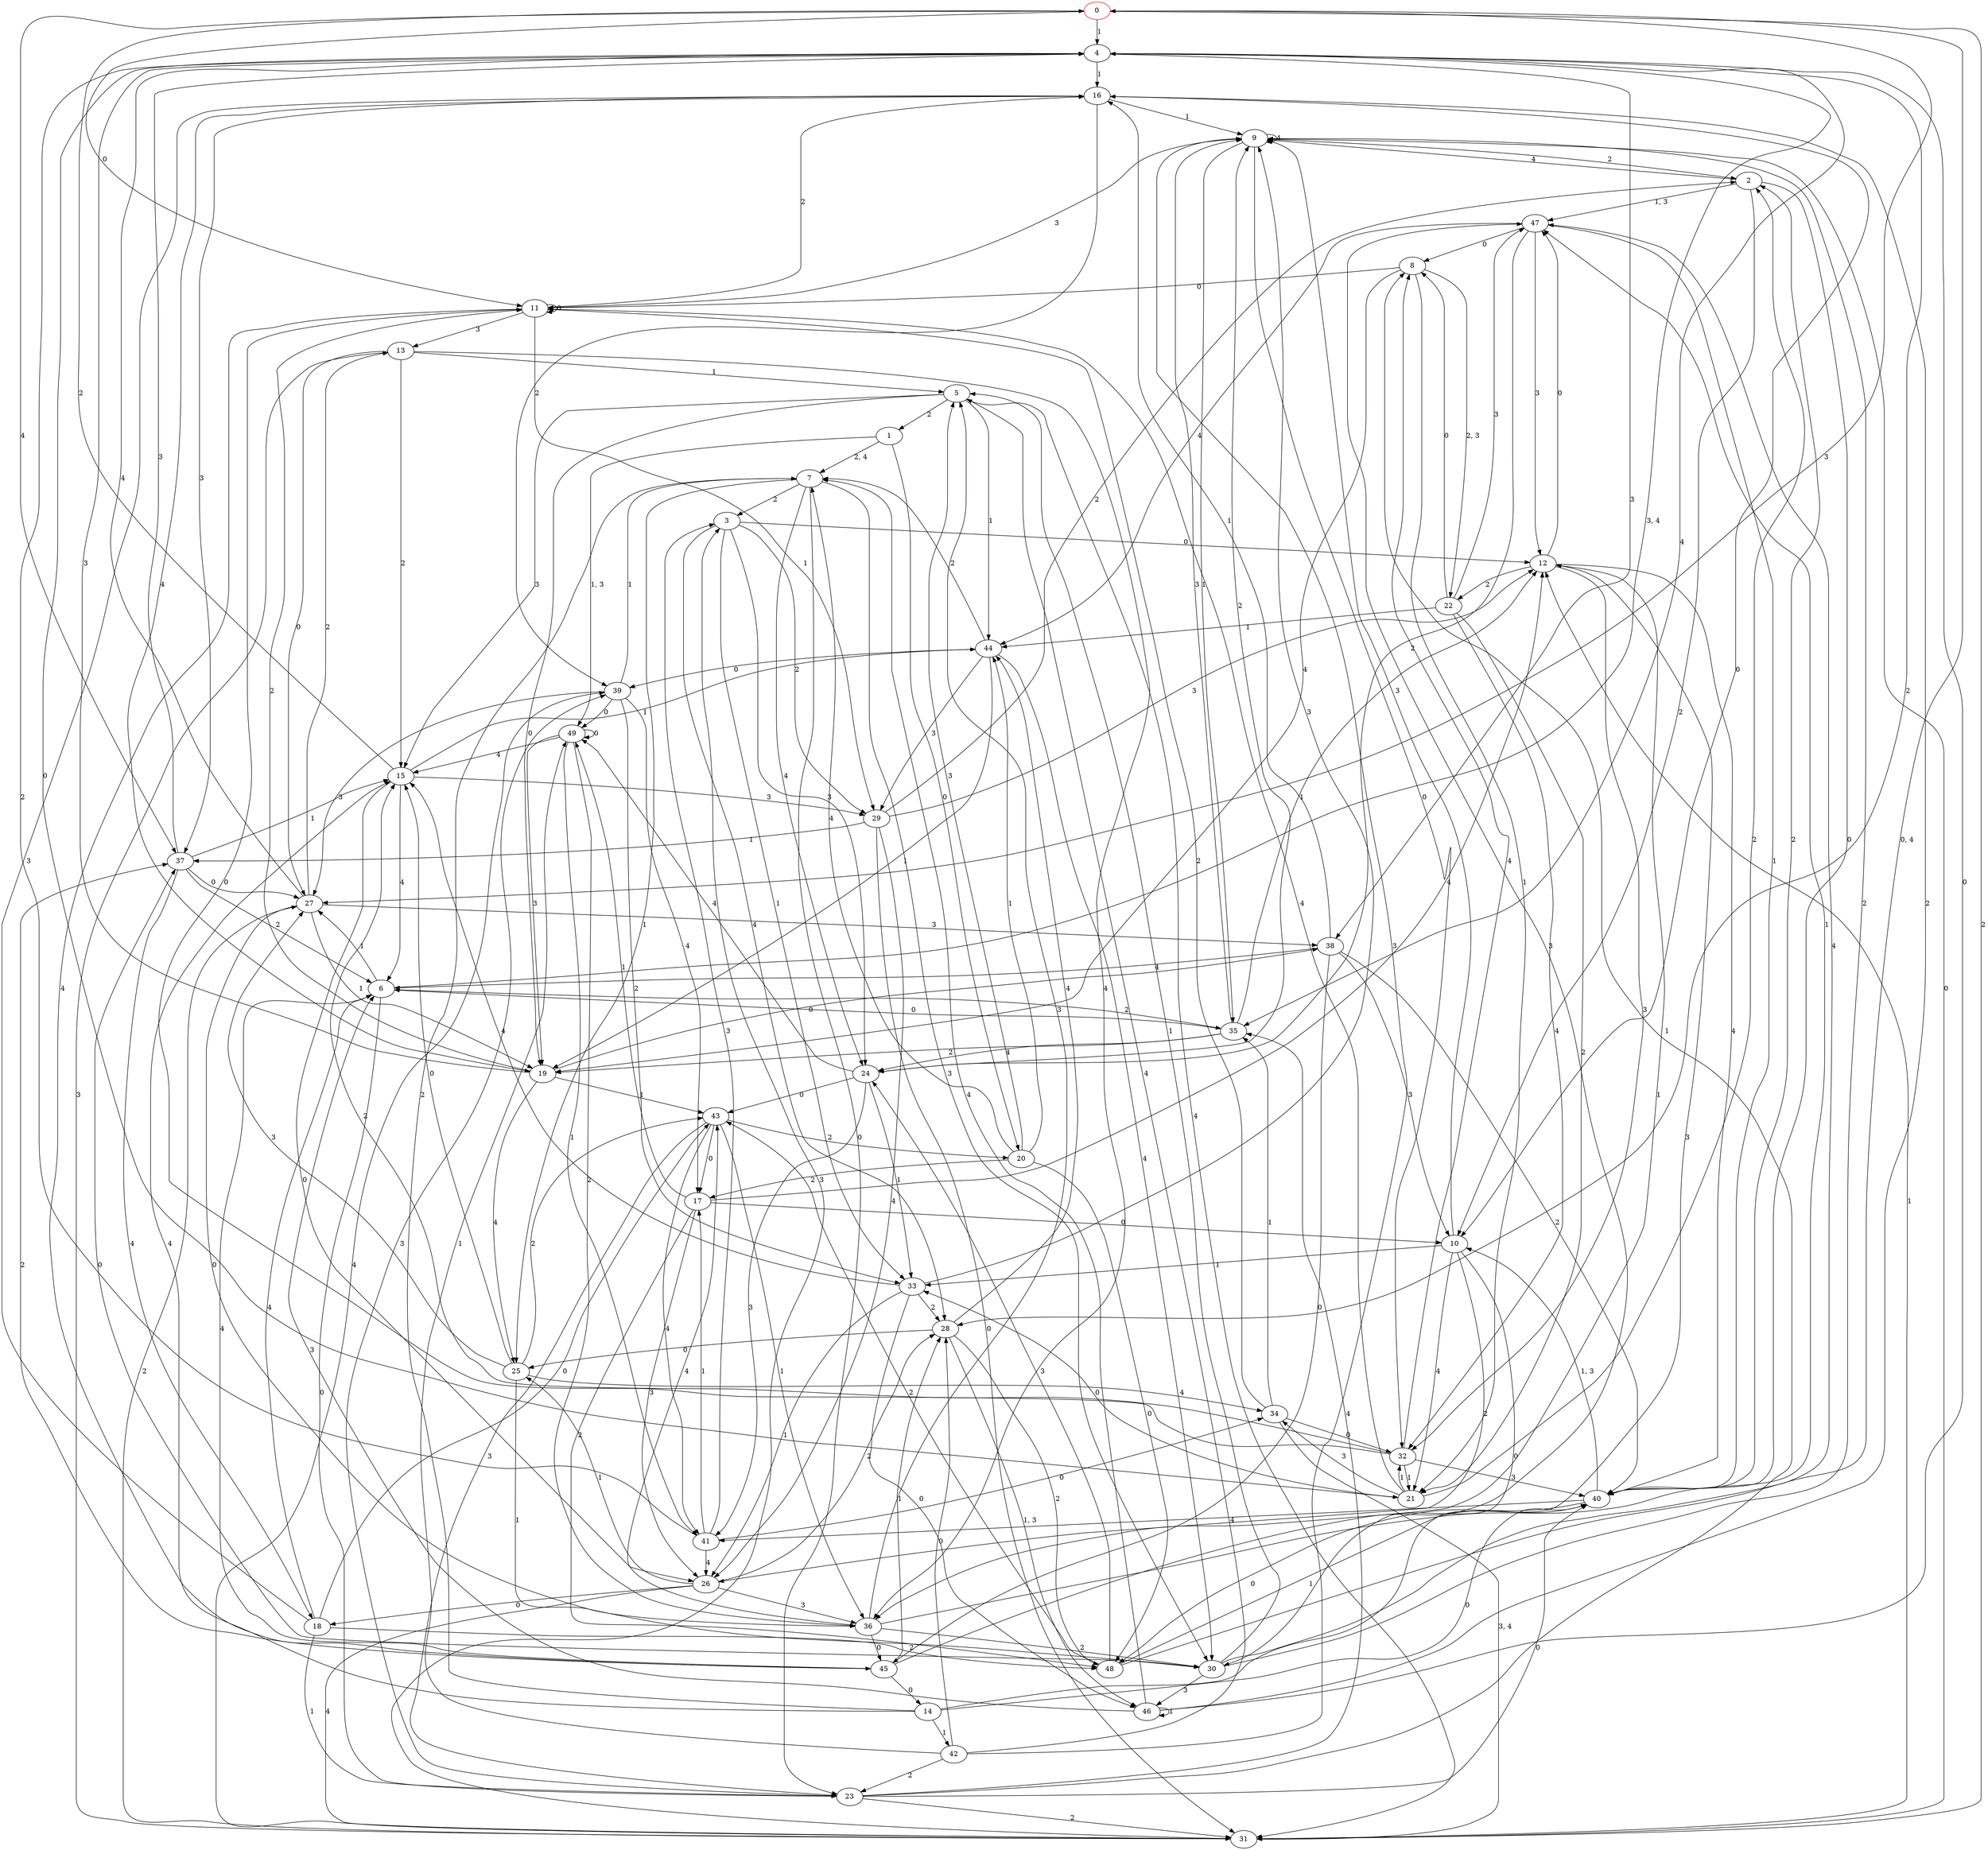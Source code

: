 digraph g {
0 [label= "0"] [color="red"];
1 [label= "1"];
2 [label= "2"];
3 [label= "3"];
4 [label= "4"];
5 [label= "5"];
6 [label= "6"];
7 [label= "7"];
8 [label= "8"];
9 [label= "9"];
10 [label= "10"];
11 [label= "11"];
12 [label= "12"];
13 [label= "13"];
14 [label= "14"];
15 [label= "15"];
16 [label= "16"];
17 [label= "17"];
18 [label= "18"];
19 [label= "19"];
20 [label= "20"];
21 [label= "21"];
22 [label= "22"];
23 [label= "23"];
24 [label= "24"];
25 [label= "25"];
26 [label= "26"];
27 [label= "27"];
28 [label= "28"];
29 [label= "29"];
30 [label= "30"];
31 [label= "31"];
32 [label= "32"];
33 [label= "33"];
34 [label= "34"];
35 [label= "35"];
36 [label= "36"];
37 [label= "37"];
38 [label= "38"];
39 [label= "39"];
40 [label= "40"];
41 [label= "41"];
42 [label= "42"];
43 [label= "43"];
44 [label= "44"];
45 [label= "45"];
46 [label= "46"];
47 [label= "47"];
48 [label= "48"];
49 [label= "49"];
0 -> 11[label= "0"];
0 -> 4[label= "1"];
0 -> 31[label= "2"];
0 -> 27[label= "3"];
0 -> 37[label= "4"];
1 -> 20[label= "0"];
2 -> 40[label= "0"];
2 -> 10[label= "2"];
2 -> 9[label= "4"];
3 -> 12[label= "0"];
3 -> 33[label= "1"];
3 -> 29[label= "2"];
3 -> 24[label= "3"];
3 -> 28[label= "4"];
4 -> 21[label= "0"];
4 -> 16[label= "1"];
4 -> 28[label= "2"];
4 -> 38[label= "3"];
4 -> 35[label= "4"];
5 -> 19[label= "0"];
5 -> 44[label= "1"];
5 -> 1[label= "2"];
5 -> 15[label= "3"];
5 -> 31[label= "4"];
6 -> 23[label= "0"];
6 -> 27[label= "1"];
6 -> 35[label= "2"];
7 -> 23[label= "0"];
7 -> 25[label= "1"];
7 -> 3[label= "2"];
7 -> 30[label= "3"];
7 -> 24[label= "4"];
8 -> 11[label= "0"];
8 -> 21[label= "1"];
8 -> 19[label= "4"];
9 -> 32[label= "0"];
9 -> 35[label= "1"];
9 -> 2[label= "2"];
9 -> 11[label= "3"];
9 -> 9[label= "4"];
10 -> 30[label= "0"];
10 -> 33[label= "1"];
10 -> 26[label= "2"];
10 -> 9[label= "3"];
10 -> 21[label= "4"];
11 -> 11[label= "0"];
11 -> 29[label= "1"];
11 -> 16[label= "2"];
11 -> 13[label= "3"];
11 -> 45[label= "4"];
12 -> 47[label= "0"];
12 -> 36[label= "1"];
12 -> 22[label= "2"];
12 -> 32[label= "3"];
12 -> 40[label= "4"];
13 -> 27[label= "0"];
13 -> 5[label= "1"];
13 -> 15[label= "2"];
13 -> 31[label= "3"];
13 -> 36[label= "4"];
14 -> 40[label= "0"];
14 -> 42[label= "1"];
14 -> 7[label= "2"];
14 -> 12[label= "3"];
14 -> 15[label= "4"];
15 -> 26[label= "0"];
15 -> 44[label= "1"];
15 -> 0[label= "2"];
15 -> 29[label= "3"];
15 -> 6[label= "4"];
16 -> 10[label= "0"];
16 -> 9[label= "1"];
16 -> 39[label= "2"];
16 -> 37[label= "3"];
16 -> 19[label= "4"];
17 -> 10[label= "0"];
17 -> 49[label= "1"];
17 -> 48[label= "2"];
17 -> 26[label= "3"];
17 -> 12[label= "4"];
18 -> 43[label= "0"];
18 -> 23[label= "1"];
18 -> 48[label= "2"];
18 -> 16[label= "3"];
18 -> 6[label= "4"];
19 -> 38[label= "0"];
19 -> 43[label= "1"];
19 -> 11[label= "2"];
19 -> 4[label= "3"];
19 -> 25[label= "4"];
20 -> 48[label= "0"];
20 -> 44[label= "1"];
20 -> 17[label= "2"];
20 -> 5[label= "3"];
20 -> 7[label= "4"];
21 -> 33[label= "0"];
21 -> 32[label= "1"];
21 -> 2[label= "2"];
21 -> 34[label= "3"];
21 -> 11[label= "4"];
22 -> 8[label= "0"];
22 -> 44[label= "1"];
22 -> 21[label= "2"];
22 -> 47[label= "3"];
22 -> 32[label= "4"];
23 -> 40[label= "0"];
23 -> 8[label= "1"];
23 -> 31[label= "2"];
23 -> 39[label= "3"];
23 -> 35[label= "4"];
24 -> 43[label= "0"];
24 -> 33[label= "1"];
24 -> 9[label= "2"];
24 -> 41[label= "3"];
24 -> 49[label= "4"];
25 -> 15[label= "0"];
25 -> 30[label= "1"];
25 -> 43[label= "2"];
25 -> 27[label= "3"];
25 -> 34[label= "4"];
26 -> 18[label= "0"];
26 -> 25[label= "1"];
26 -> 28[label= "2"];
26 -> 36[label= "3"];
26 -> 31[label= "4"];
27 -> 36[label= "0"];
27 -> 19[label= "1"];
27 -> 13[label= "2"];
27 -> 38[label= "3"];
27 -> 4[label= "4"];
28 -> 25[label= "0"];
28 -> 48[label= "2"];
28 -> 44[label= "4"];
29 -> 31[label= "0"];
29 -> 37[label= "1"];
29 -> 2[label= "2"];
29 -> 12[label= "3"];
29 -> 26[label= "4"];
30 -> 37[label= "0"];
30 -> 5[label= "1"];
30 -> 9[label= "2"];
30 -> 46[label= "3"];
30 -> 47[label= "4"];
31 -> 9[label= "0"];
31 -> 12[label= "1"];
31 -> 27[label= "2"];
31 -> 3[label= "3"];
31 -> 39[label= "4"];
32 -> 11[label= "0"];
32 -> 21[label= "1"];
32 -> 15[label= "2"];
32 -> 40[label= "3"];
32 -> 8[label= "4"];
33 -> 46[label= "0"];
33 -> 26[label= "1"];
33 -> 28[label= "2"];
33 -> 9[label= "3"];
33 -> 15[label= "4"];
34 -> 32[label= "0"];
34 -> 35[label= "1"];
34 -> 11[label= "2"];
35 -> 6[label= "0"];
35 -> 12[label= "1"];
35 -> 19[label= "2"];
35 -> 9[label= "3"];
35 -> 24[label= "4"];
36 -> 45[label= "0"];
36 -> 47[label= "1"];
36 -> 30[label= "2"];
36 -> 5[label= "3"];
36 -> 43[label= "4"];
37 -> 27[label= "0"];
37 -> 15[label= "1"];
37 -> 6[label= "2"];
37 -> 4[label= "3"];
37 -> 18[label= "4"];
38 -> 45[label= "0"];
38 -> 16[label= "1"];
38 -> 40[label= "2"];
38 -> 10[label= "3"];
38 -> 6[label= "4"];
39 -> 49[label= "0"];
39 -> 7[label= "1"];
39 -> 33[label= "2"];
39 -> 27[label= "3"];
39 -> 17[label= "4"];
40 -> 48[label= "0"];
40 -> 2[label= "2"];
40 -> 41[label= "4"];
41 -> 34[label= "0"];
41 -> 17[label= "1"];
41 -> 4[label= "2"];
41 -> 3[label= "3"];
41 -> 26[label= "4"];
42 -> 28[label= "0"];
42 -> 49[label= "1"];
42 -> 23[label= "2"];
42 -> 9[label= "3"];
42 -> 5[label= "4"];
43 -> 17[label= "0"];
43 -> 36[label= "1"];
43 -> 20[label= "2"];
43 -> 23[label= "3"];
43 -> 41[label= "4"];
44 -> 39[label= "0"];
44 -> 19[label= "1"];
44 -> 7[label= "2"];
44 -> 29[label= "3"];
44 -> 30[label= "4"];
45 -> 14[label= "0"];
45 -> 28[label= "1"];
45 -> 37[label= "2"];
45 -> 47[label= "3"];
45 -> 6[label= "4"];
46 -> 4[label= "0"];
46 -> 46[label= "1"];
46 -> 16[label= "2"];
46 -> 6[label= "3"];
46 -> 7[label= "4"];
47 -> 8[label= "0"];
47 -> 40[label= "1"];
47 -> 24[label= "2"];
47 -> 12[label= "3"];
47 -> 44[label= "4"];
48 -> 40[label= "1"];
48 -> 43[label= "2"];
48 -> 24[label= "3"];
49 -> 49[label= "0"];
49 -> 41[label= "1"];
49 -> 36[label= "2"];
49 -> 19[label= "3"];
49 -> 15[label= "4"];
1 -> 49[label= "1, 3"];
1 -> 7[label= "2, 4"];
2 -> 47[label= "1, 3"];
6 -> 4[label= "3, 4"];
8 -> 22[label= "2, 3"];
28 -> 46[label= "1, 3"];
34 -> 31[label= "3, 4"];
40 -> 10[label= "1, 3"];
48 -> 0[label= "0, 4"];
}
